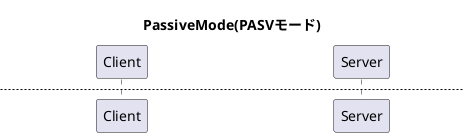 @startuml
title: PassiveMode(PASVモード)

newpage: 制御コネクション
Client -> Server: 21番ポートで接続
note left: ランダムポート\n(aポート)
Server -> Client: 認証してaポートで返答する
Server -> Client: アクセスしてよいbポートを知らせる
note right: 21番ポート

newpage: データコネクション

Client -[#blue]> Server: サーバが通知したbポートで接続する
note left: ランダムポート\n(cポート)
note right: bポート
Server -[#blue]> Client: cポートで返答する

@enduml
